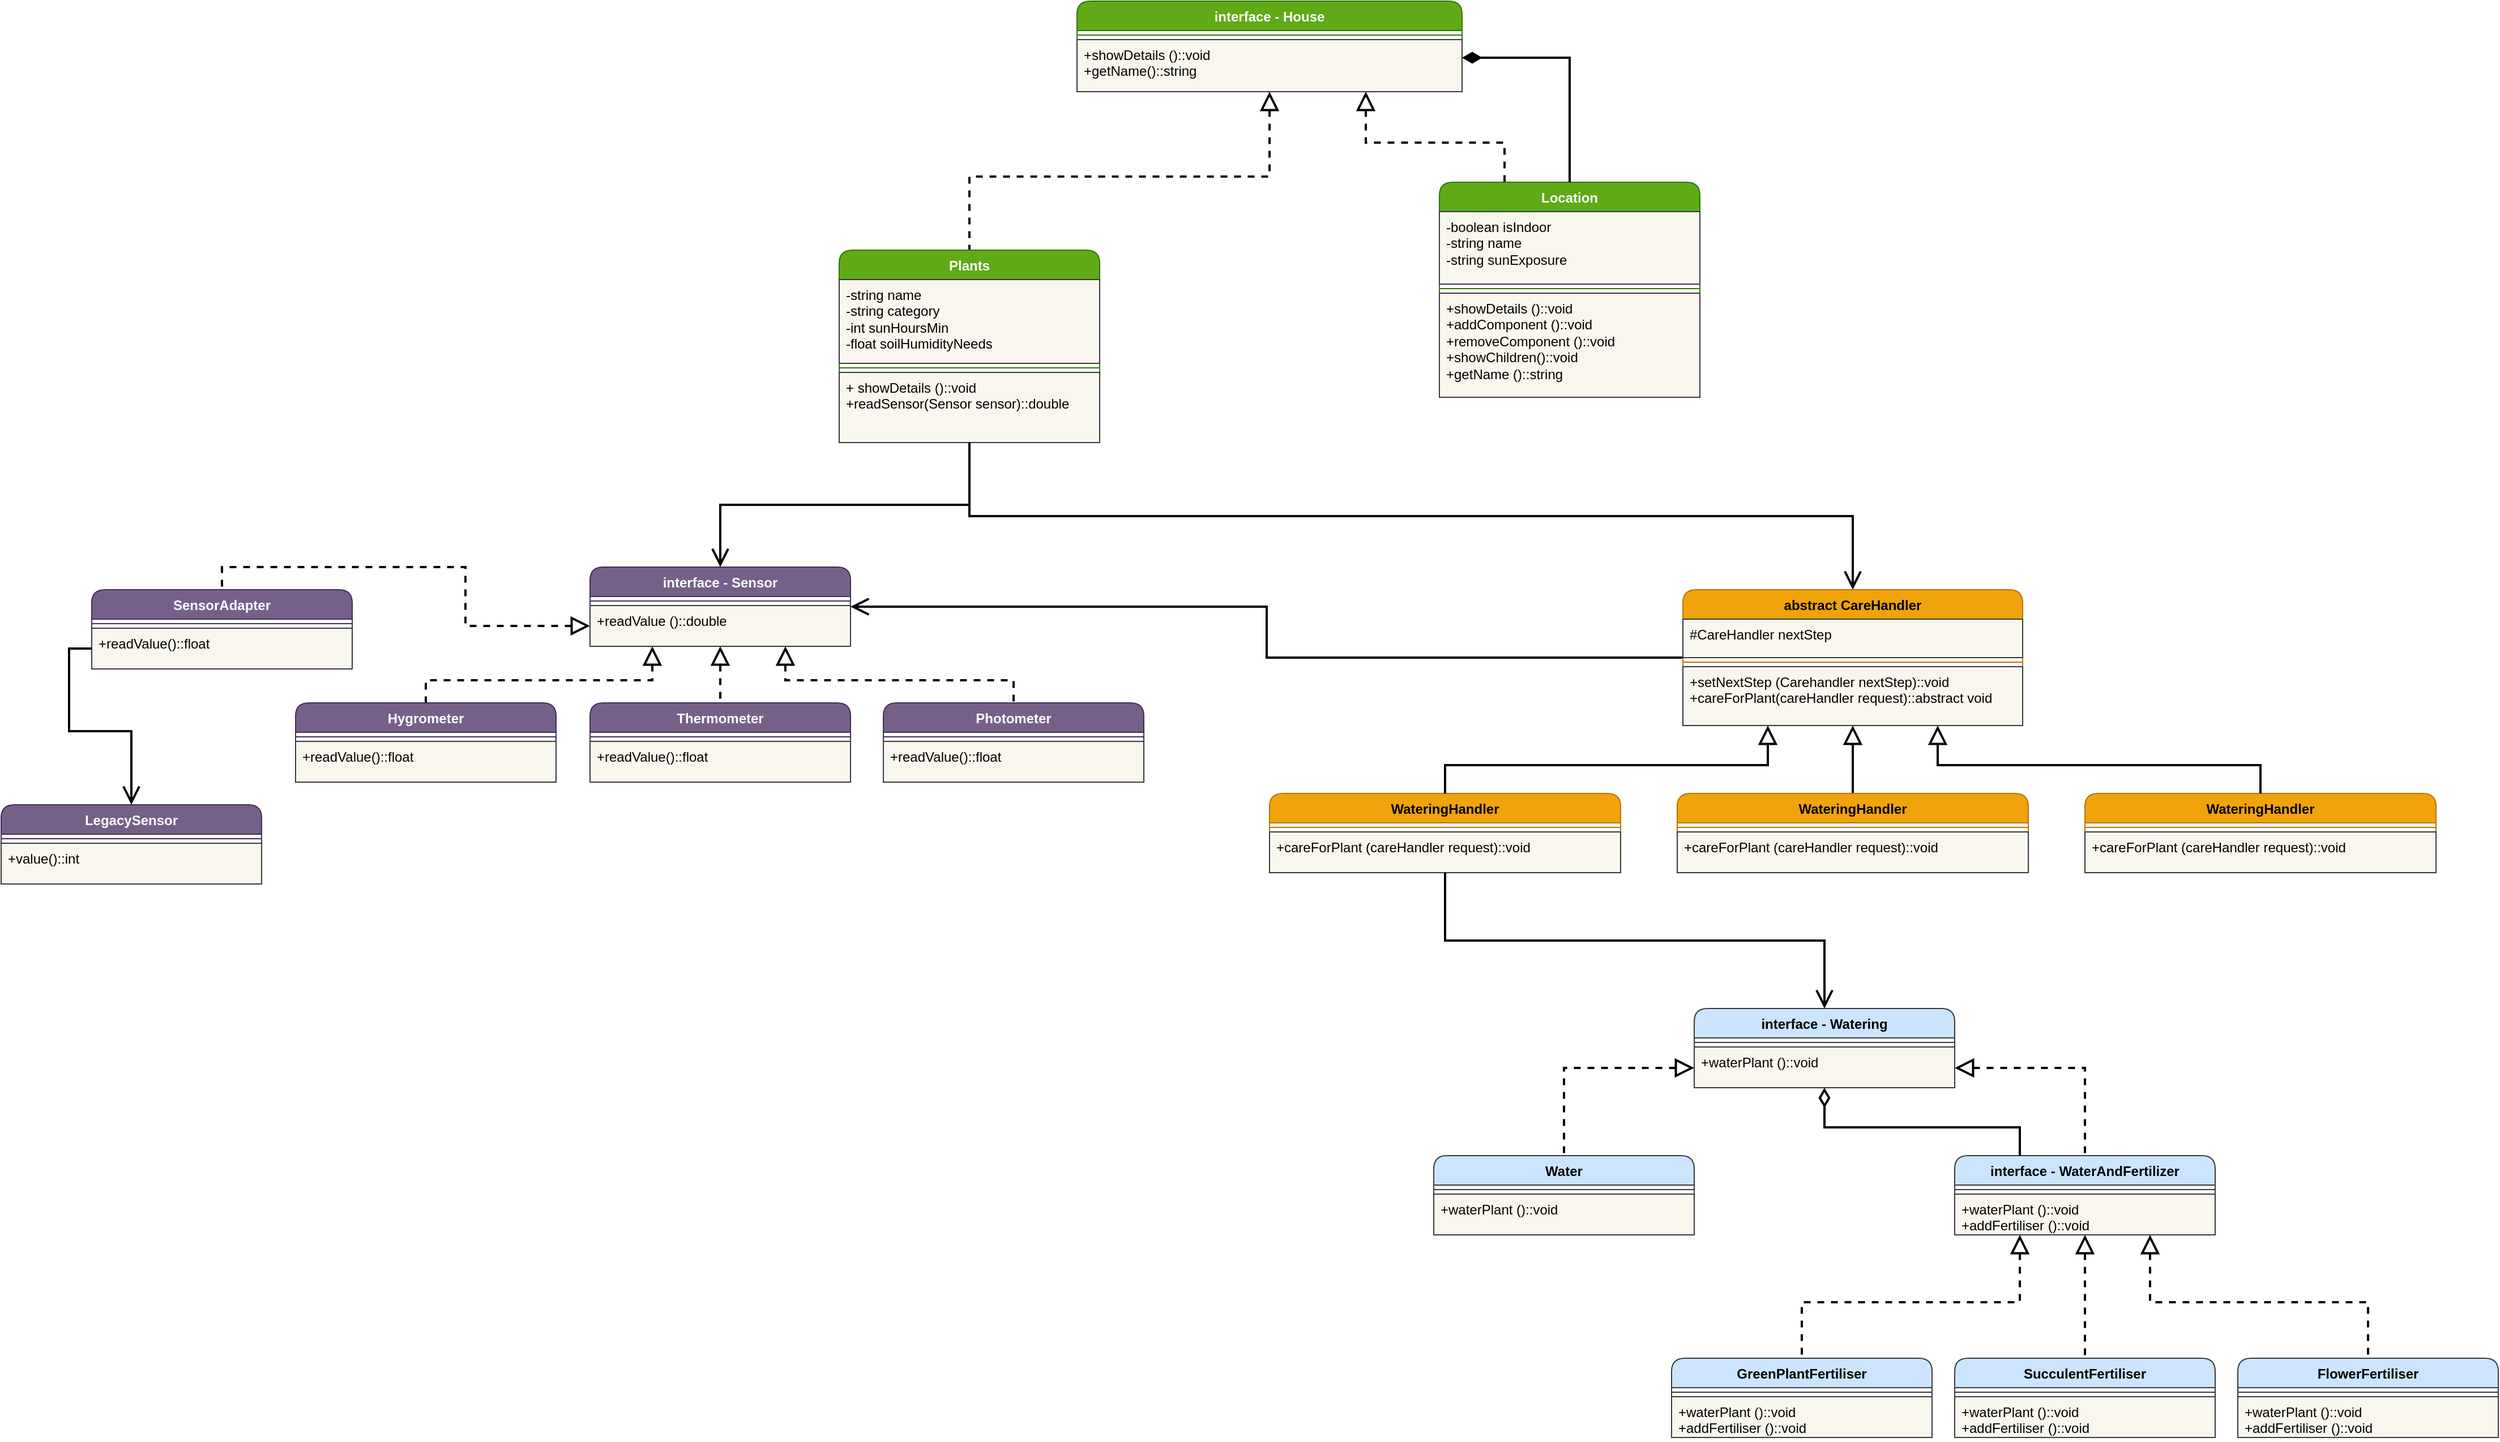 <mxfile>
    <diagram name="Page-1" id="RP7NiGy_2naLxJwXn2JH">
        <mxGraphModel dx="2484" dy="1198" grid="1" gridSize="10" guides="1" tooltips="1" connect="1" arrows="1" fold="1" page="1" pageScale="1" pageWidth="827" pageHeight="1169" math="0" shadow="0">
            <root>
                <mxCell id="0"/>
                <mxCell id="1" parent="0"/>
                <mxCell id="Y01jiLZtxqPpPeRmWfsf-43" value="WateringHandler" style="swimlane;fontStyle=1;align=center;verticalAlign=top;childLayout=stackLayout;horizontal=1;startSize=26;horizontalStack=0;resizeParent=1;resizeParentMax=0;resizeLast=0;collapsible=1;marginBottom=0;whiteSpace=wrap;html=1;fillColor=#f0a30a;fontColor=#000000;strokeColor=#BD7000;rounded=1;spacingLeft=4;spacingRight=4;fontFamily=Helvetica;fontSize=12;" parent="1" vertex="1">
                    <mxGeometry x="420" y="750" width="310" height="70" as="geometry"/>
                </mxCell>
                <mxCell id="Y01jiLZtxqPpPeRmWfsf-45" value="" style="line;strokeWidth=1;fillColor=none;align=left;verticalAlign=middle;spacingTop=-1;spacingLeft=3;spacingRight=3;rotatable=0;labelPosition=right;points=[];portConstraint=eastwest;strokeColor=inherit;rounded=0;fontFamily=Helvetica;fontSize=12;fontColor=default;" parent="Y01jiLZtxqPpPeRmWfsf-43" vertex="1">
                    <mxGeometry y="26" width="310" height="8" as="geometry"/>
                </mxCell>
                <mxCell id="Y01jiLZtxqPpPeRmWfsf-46" value="+careForPlant (careHandler request)::void" style="text;align=left;verticalAlign=top;spacingLeft=4;spacingRight=4;overflow=hidden;rotatable=0;points=[[0,0.5],[1,0.5]];portConstraint=eastwest;whiteSpace=wrap;html=1;fillColor=#f9f7ed;strokeColor=#36393d;rounded=0;fontFamily=Helvetica;fontSize=12;fontColor=default;" parent="Y01jiLZtxqPpPeRmWfsf-43" vertex="1">
                    <mxGeometry y="34" width="310" height="36" as="geometry"/>
                </mxCell>
                <mxCell id="Y01jiLZtxqPpPeRmWfsf-50" value="WateringHandler" style="swimlane;fontStyle=1;align=center;verticalAlign=top;childLayout=stackLayout;horizontal=1;startSize=26;horizontalStack=0;resizeParent=1;resizeParentMax=0;resizeLast=0;collapsible=1;marginBottom=0;whiteSpace=wrap;html=1;fillColor=#f0a30a;fontColor=#000000;strokeColor=#BD7000;rounded=1;spacingLeft=4;spacingRight=4;fontFamily=Helvetica;fontSize=12;" parent="1" vertex="1">
                    <mxGeometry x="1140" y="750" width="310" height="70" as="geometry"/>
                </mxCell>
                <mxCell id="Y01jiLZtxqPpPeRmWfsf-51" value="" style="line;strokeWidth=1;fillColor=none;align=left;verticalAlign=middle;spacingTop=-1;spacingLeft=3;spacingRight=3;rotatable=0;labelPosition=right;points=[];portConstraint=eastwest;strokeColor=inherit;rounded=0;fontFamily=Helvetica;fontSize=12;fontColor=default;" parent="Y01jiLZtxqPpPeRmWfsf-50" vertex="1">
                    <mxGeometry y="26" width="310" height="8" as="geometry"/>
                </mxCell>
                <mxCell id="Y01jiLZtxqPpPeRmWfsf-52" value="+careForPlant (careHandler request)::void" style="text;align=left;verticalAlign=top;spacingLeft=4;spacingRight=4;overflow=hidden;rotatable=0;points=[[0,0.5],[1,0.5]];portConstraint=eastwest;whiteSpace=wrap;html=1;fillColor=#f9f7ed;strokeColor=#36393d;rounded=0;fontFamily=Helvetica;fontSize=12;fontColor=default;" parent="Y01jiLZtxqPpPeRmWfsf-50" vertex="1">
                    <mxGeometry y="34" width="310" height="36" as="geometry"/>
                </mxCell>
                <mxCell id="YPLfKWgZtxqnr_miqKOz-14" value="" style="edgeStyle=orthogonalEdgeStyle;rounded=0;orthogonalLoop=1;jettySize=auto;html=1;endArrow=none;endFill=1;startArrow=block;startFill=0;strokeWidth=2;endSize=12;startSize=12;targetPerimeterSpacing=0;dashed=1;" parent="1" source="YPLfKWgZtxqnr_miqKOz-10" target="YPLfKWgZtxqnr_miqKOz-6" edge="1">
                    <mxGeometry relative="1" as="geometry"/>
                </mxCell>
                <mxCell id="YPLfKWgZtxqnr_miqKOz-6" value="Plants" style="swimlane;fontStyle=1;align=center;verticalAlign=top;childLayout=stackLayout;horizontal=1;startSize=26;horizontalStack=0;resizeParent=1;resizeParentMax=0;resizeLast=0;collapsible=1;marginBottom=0;whiteSpace=wrap;html=1;fillColor=#60a917;fontColor=#ffffff;strokeColor=#2D7600;rounded=1;shadow=0;glass=0;" parent="1" vertex="1">
                    <mxGeometry x="40" y="270" width="230" height="170" as="geometry">
                        <mxRectangle x="370" y="180" width="100" height="30" as="alternateBounds"/>
                    </mxGeometry>
                </mxCell>
                <mxCell id="YPLfKWgZtxqnr_miqKOz-7" value="&lt;div&gt;-string name&lt;/div&gt;&lt;div&gt;-string category&lt;/div&gt;&lt;div&gt;-int sunHoursMin&lt;/div&gt;&lt;div&gt;-float soilHumidityNeeds&lt;/div&gt;" style="text;align=left;verticalAlign=top;spacingLeft=4;spacingRight=4;overflow=hidden;rotatable=0;points=[[0,0.5],[1,0.5]];portConstraint=eastwest;whiteSpace=wrap;html=1;fillColor=#f9f7ed;strokeColor=#36393d;" parent="YPLfKWgZtxqnr_miqKOz-6" vertex="1">
                    <mxGeometry y="26" width="230" height="74" as="geometry"/>
                </mxCell>
                <mxCell id="YPLfKWgZtxqnr_miqKOz-8" value="" style="line;strokeWidth=1;fillColor=none;align=left;verticalAlign=middle;spacingTop=-1;spacingLeft=3;spacingRight=3;rotatable=0;labelPosition=right;points=[];portConstraint=eastwest;strokeColor=inherit;" parent="YPLfKWgZtxqnr_miqKOz-6" vertex="1">
                    <mxGeometry y="100" width="230" height="8" as="geometry"/>
                </mxCell>
                <mxCell id="YPLfKWgZtxqnr_miqKOz-9" value="&lt;div&gt;+ showDetails ()::void&lt;/div&gt;+readSensor(Sensor sensor)::double" style="text;align=left;verticalAlign=top;spacingLeft=4;spacingRight=4;overflow=hidden;rotatable=0;points=[[0,0.5],[1,0.5]];portConstraint=eastwest;whiteSpace=wrap;html=1;fillColor=#f9f7ed;strokeColor=#36393d;" parent="YPLfKWgZtxqnr_miqKOz-6" vertex="1">
                    <mxGeometry y="108" width="230" height="62" as="geometry"/>
                </mxCell>
                <mxCell id="Y01jiLZtxqPpPeRmWfsf-7" style="edgeStyle=orthogonalEdgeStyle;shape=connector;rounded=0;orthogonalLoop=1;jettySize=auto;html=1;exitX=0.75;exitY=1;exitDx=0;exitDy=0;entryX=0.25;entryY=0;entryDx=0;entryDy=0;strokeColor=default;strokeWidth=2;align=center;verticalAlign=middle;fontFamily=Helvetica;fontSize=11;fontColor=default;labelBackgroundColor=default;startArrow=block;startFill=0;startSize=12;endArrow=none;endFill=1;endSize=12;targetPerimeterSpacing=0;dashed=1;" parent="1" source="YPLfKWgZtxqnr_miqKOz-10" target="Y01jiLZtxqPpPeRmWfsf-1" edge="1">
                    <mxGeometry relative="1" as="geometry"/>
                </mxCell>
                <mxCell id="YPLfKWgZtxqnr_miqKOz-10" value="interface - House" style="swimlane;fontStyle=1;align=center;verticalAlign=top;childLayout=stackLayout;horizontal=1;startSize=26;horizontalStack=0;resizeParent=1;resizeParentMax=0;resizeLast=0;collapsible=1;marginBottom=0;whiteSpace=wrap;html=1;fillColor=#60a917;fontColor=#ffffff;strokeColor=#2D7600;rounded=1;shadow=0;glass=0;" parent="1" vertex="1">
                    <mxGeometry x="250" y="50" width="340" height="80" as="geometry">
                        <mxRectangle x="370" y="180" width="100" height="30" as="alternateBounds"/>
                    </mxGeometry>
                </mxCell>
                <mxCell id="YPLfKWgZtxqnr_miqKOz-12" value="" style="line;strokeWidth=1;fillColor=none;align=left;verticalAlign=middle;spacingTop=-1;spacingLeft=3;spacingRight=3;rotatable=0;labelPosition=right;points=[];portConstraint=eastwest;strokeColor=inherit;" parent="YPLfKWgZtxqnr_miqKOz-10" vertex="1">
                    <mxGeometry y="26" width="340" height="8" as="geometry"/>
                </mxCell>
                <mxCell id="YPLfKWgZtxqnr_miqKOz-13" value="&lt;div&gt;+showDetails ()::void&lt;/div&gt;&lt;div&gt;+getName()::string&lt;/div&gt;" style="text;align=left;verticalAlign=top;spacingLeft=4;spacingRight=4;overflow=hidden;rotatable=0;points=[[0,0.5],[1,0.5]];portConstraint=eastwest;whiteSpace=wrap;html=1;fillColor=#f9f7ed;strokeColor=#36393d;" parent="YPLfKWgZtxqnr_miqKOz-10" vertex="1">
                    <mxGeometry y="34" width="340" height="46" as="geometry"/>
                </mxCell>
                <mxCell id="Y01jiLZtxqPpPeRmWfsf-1" value="Location" style="swimlane;fontStyle=1;align=center;verticalAlign=top;childLayout=stackLayout;horizontal=1;startSize=26;horizontalStack=0;resizeParent=1;resizeParentMax=0;resizeLast=0;collapsible=1;marginBottom=0;whiteSpace=wrap;html=1;fillColor=#60a917;fontColor=#ffffff;strokeColor=#2D7600;rounded=1;" parent="1" vertex="1">
                    <mxGeometry x="570" y="210" width="230" height="190" as="geometry"/>
                </mxCell>
                <mxCell id="Y01jiLZtxqPpPeRmWfsf-2" value="&lt;div&gt;-boolean isIndoor&lt;/div&gt;&lt;div&gt;-string name&lt;/div&gt;&lt;div&gt;-string sunExposure&lt;/div&gt;" style="text;align=left;verticalAlign=top;spacingLeft=4;spacingRight=4;overflow=hidden;rotatable=0;points=[[0,0.5],[1,0.5]];portConstraint=eastwest;whiteSpace=wrap;html=1;fillColor=#f9f7ed;strokeColor=#36393d;" parent="Y01jiLZtxqPpPeRmWfsf-1" vertex="1">
                    <mxGeometry y="26" width="230" height="64" as="geometry"/>
                </mxCell>
                <mxCell id="Y01jiLZtxqPpPeRmWfsf-3" value="" style="line;strokeWidth=1;fillColor=none;align=left;verticalAlign=middle;spacingTop=-1;spacingLeft=3;spacingRight=3;rotatable=0;labelPosition=right;points=[];portConstraint=eastwest;strokeColor=inherit;" parent="Y01jiLZtxqPpPeRmWfsf-1" vertex="1">
                    <mxGeometry y="90" width="230" height="8" as="geometry"/>
                </mxCell>
                <mxCell id="Y01jiLZtxqPpPeRmWfsf-4" value="&lt;div&gt;+showDetails ()::void&lt;/div&gt;&lt;div&gt;+addComponent ()::void&lt;/div&gt;&lt;div&gt;+removeComponent ()::void&lt;/div&gt;&lt;div&gt;+showChildren()::void&lt;/div&gt;&lt;div&gt;+getName ()::string&lt;/div&gt;" style="text;align=left;verticalAlign=top;spacingLeft=4;spacingRight=4;overflow=hidden;rotatable=0;points=[[0,0.5],[1,0.5]];portConstraint=eastwest;whiteSpace=wrap;html=1;fillColor=#f9f7ed;strokeColor=#36393d;rounded=0;" parent="Y01jiLZtxqPpPeRmWfsf-1" vertex="1">
                    <mxGeometry y="98" width="230" height="92" as="geometry"/>
                </mxCell>
                <mxCell id="Y01jiLZtxqPpPeRmWfsf-8" style="edgeStyle=orthogonalEdgeStyle;shape=connector;rounded=0;orthogonalLoop=1;jettySize=auto;html=1;exitX=0.5;exitY=0;exitDx=0;exitDy=0;entryX=1;entryY=0.348;entryDx=0;entryDy=0;entryPerimeter=0;strokeColor=default;strokeWidth=2;align=center;verticalAlign=middle;fontFamily=Helvetica;fontSize=11;fontColor=default;labelBackgroundColor=default;startArrow=none;startFill=0;startSize=12;endArrow=diamondThin;endFill=1;endSize=12;targetPerimeterSpacing=0;" parent="1" source="Y01jiLZtxqPpPeRmWfsf-1" target="YPLfKWgZtxqnr_miqKOz-13" edge="1">
                    <mxGeometry relative="1" as="geometry"/>
                </mxCell>
                <mxCell id="Y01jiLZtxqPpPeRmWfsf-31" style="edgeStyle=orthogonalEdgeStyle;shape=connector;rounded=0;orthogonalLoop=1;jettySize=auto;html=1;exitX=0.239;exitY=1;exitDx=0;exitDy=0;entryX=0.5;entryY=0;entryDx=0;entryDy=0;strokeColor=default;strokeWidth=2;align=center;verticalAlign=middle;fontFamily=Helvetica;fontSize=12;fontColor=default;fontStyle=1;labelBackgroundColor=default;horizontal=1;startArrow=block;startFill=0;startSize=12;endArrow=none;endFill=1;endSize=12;targetPerimeterSpacing=0;exitPerimeter=0;dashed=1;" parent="1" source="Y01jiLZtxqPpPeRmWfsf-20" target="Y01jiLZtxqPpPeRmWfsf-21" edge="1">
                    <mxGeometry relative="1" as="geometry"/>
                </mxCell>
                <mxCell id="Y01jiLZtxqPpPeRmWfsf-33" style="edgeStyle=orthogonalEdgeStyle;shape=connector;rounded=0;orthogonalLoop=1;jettySize=auto;html=1;exitX=0.5;exitY=1;exitDx=0;exitDy=0;entryX=0.5;entryY=0;entryDx=0;entryDy=0;strokeColor=default;strokeWidth=2;align=center;verticalAlign=middle;fontFamily=Helvetica;fontSize=12;fontColor=default;fontStyle=1;labelBackgroundColor=default;horizontal=1;startArrow=block;startFill=0;startSize=12;endArrow=none;endFill=1;endSize=12;targetPerimeterSpacing=0;dashed=1;" parent="1" source="Y01jiLZtxqPpPeRmWfsf-17" target="Y01jiLZtxqPpPeRmWfsf-25" edge="1">
                    <mxGeometry relative="1" as="geometry"/>
                </mxCell>
                <mxCell id="Y01jiLZtxqPpPeRmWfsf-34" style="edgeStyle=orthogonalEdgeStyle;shape=connector;rounded=0;orthogonalLoop=1;jettySize=auto;html=1;exitX=0.75;exitY=1;exitDx=0;exitDy=0;entryX=0.5;entryY=0;entryDx=0;entryDy=0;strokeColor=default;strokeWidth=2;align=center;verticalAlign=middle;fontFamily=Helvetica;fontSize=12;fontColor=default;fontStyle=1;labelBackgroundColor=default;horizontal=1;startArrow=block;startFill=0;startSize=12;endArrow=none;endFill=1;endSize=12;targetPerimeterSpacing=0;dashed=1;" parent="1" source="Y01jiLZtxqPpPeRmWfsf-17" target="Y01jiLZtxqPpPeRmWfsf-28" edge="1">
                    <mxGeometry relative="1" as="geometry"/>
                </mxCell>
                <mxCell id="Y01jiLZtxqPpPeRmWfsf-82" style="edgeStyle=orthogonalEdgeStyle;shape=connector;rounded=0;orthogonalLoop=1;jettySize=auto;html=1;exitX=0;exitY=0.5;exitDx=0;exitDy=0;entryX=0.5;entryY=0;entryDx=0;entryDy=0;strokeColor=default;strokeWidth=2;align=center;verticalAlign=middle;fontFamily=Helvetica;fontSize=12;fontColor=default;fontStyle=1;labelBackgroundColor=default;horizontal=1;startArrow=block;startFill=0;startSize=12;endArrow=none;endFill=1;endSize=12;targetPerimeterSpacing=0;dashed=1;" parent="1" source="Y01jiLZtxqPpPeRmWfsf-20" target="Y01jiLZtxqPpPeRmWfsf-79" edge="1">
                    <mxGeometry relative="1" as="geometry"/>
                </mxCell>
                <mxCell id="5" style="edgeStyle=orthogonalEdgeStyle;shape=connector;rounded=0;html=1;exitX=0.5;exitY=0;exitDx=0;exitDy=0;strokeColor=default;strokeWidth=2;align=center;verticalAlign=middle;fontFamily=Helvetica;fontSize=12;fontColor=default;fontStyle=1;labelBackgroundColor=default;startArrow=open;startFill=0;startSize=12;endArrow=none;endFill=1;endSize=12;targetPerimeterSpacing=0;" edge="1" parent="1" source="Y01jiLZtxqPpPeRmWfsf-17" target="YPLfKWgZtxqnr_miqKOz-6">
                    <mxGeometry relative="1" as="geometry"/>
                </mxCell>
                <mxCell id="Y01jiLZtxqPpPeRmWfsf-17" value="interface - Sensor" style="swimlane;fontStyle=1;align=center;verticalAlign=top;childLayout=stackLayout;horizontal=1;startSize=26;horizontalStack=0;resizeParent=1;resizeParentMax=0;resizeLast=0;collapsible=1;marginBottom=0;whiteSpace=wrap;html=1;fillColor=#76608a;strokeColor=#432D57;rounded=1;fontColor=#ffffff;" parent="1" vertex="1">
                    <mxGeometry x="-180" y="550" width="230" height="70" as="geometry"/>
                </mxCell>
                <mxCell id="Y01jiLZtxqPpPeRmWfsf-19" value="" style="line;strokeWidth=1;fillColor=none;align=left;verticalAlign=middle;spacingTop=-1;spacingLeft=3;spacingRight=3;rotatable=0;labelPosition=right;points=[];portConstraint=eastwest;strokeColor=inherit;" parent="Y01jiLZtxqPpPeRmWfsf-17" vertex="1">
                    <mxGeometry y="26" width="230" height="8" as="geometry"/>
                </mxCell>
                <mxCell id="Y01jiLZtxqPpPeRmWfsf-20" value="+readValue ()::double" style="text;align=left;verticalAlign=top;spacingLeft=4;spacingRight=4;overflow=hidden;rotatable=0;points=[[0,0.5],[1,0.5]];portConstraint=eastwest;whiteSpace=wrap;html=1;fillColor=#f9f7ed;strokeColor=#36393d;rounded=0;" parent="Y01jiLZtxqPpPeRmWfsf-17" vertex="1">
                    <mxGeometry y="34" width="230" height="36" as="geometry"/>
                </mxCell>
                <mxCell id="Y01jiLZtxqPpPeRmWfsf-21" value="Hygrometer" style="swimlane;fontStyle=1;align=center;verticalAlign=top;childLayout=stackLayout;horizontal=1;startSize=26;horizontalStack=0;resizeParent=1;resizeParentMax=0;resizeLast=0;collapsible=1;marginBottom=0;whiteSpace=wrap;html=1;fillColor=#76608a;strokeColor=#432D57;rounded=1;spacingLeft=4;spacingRight=4;fontFamily=Helvetica;fontSize=12;fontColor=#ffffff;" parent="1" vertex="1">
                    <mxGeometry x="-440" y="670" width="230" height="70" as="geometry"/>
                </mxCell>
                <mxCell id="Y01jiLZtxqPpPeRmWfsf-23" value="" style="line;strokeWidth=1;fillColor=none;align=left;verticalAlign=middle;spacingTop=-1;spacingLeft=3;spacingRight=3;rotatable=0;labelPosition=right;points=[];portConstraint=eastwest;strokeColor=inherit;rounded=0;fontFamily=Helvetica;fontSize=12;fontColor=default;" parent="Y01jiLZtxqPpPeRmWfsf-21" vertex="1">
                    <mxGeometry y="26" width="230" height="8" as="geometry"/>
                </mxCell>
                <mxCell id="Y01jiLZtxqPpPeRmWfsf-24" value="+readValue()::float" style="text;align=left;verticalAlign=top;spacingLeft=4;spacingRight=4;overflow=hidden;rotatable=0;points=[[0,0.5],[1,0.5]];portConstraint=eastwest;whiteSpace=wrap;html=1;fillColor=#f9f7ed;strokeColor=#36393d;rounded=0;fontFamily=Helvetica;fontSize=12;fontColor=default;" parent="Y01jiLZtxqPpPeRmWfsf-21" vertex="1">
                    <mxGeometry y="34" width="230" height="36" as="geometry"/>
                </mxCell>
                <mxCell id="Y01jiLZtxqPpPeRmWfsf-25" value="Thermometer" style="swimlane;fontStyle=1;align=center;verticalAlign=top;childLayout=stackLayout;horizontal=1;startSize=26;horizontalStack=0;resizeParent=1;resizeParentMax=0;resizeLast=0;collapsible=1;marginBottom=0;whiteSpace=wrap;html=1;fillColor=#76608a;strokeColor=#432D57;rounded=1;spacingLeft=4;spacingRight=4;fontFamily=Helvetica;fontSize=12;fontColor=#ffffff;" parent="1" vertex="1">
                    <mxGeometry x="-180" y="670" width="230" height="70" as="geometry"/>
                </mxCell>
                <mxCell id="Y01jiLZtxqPpPeRmWfsf-26" value="" style="line;strokeWidth=1;fillColor=none;align=left;verticalAlign=middle;spacingTop=-1;spacingLeft=3;spacingRight=3;rotatable=0;labelPosition=right;points=[];portConstraint=eastwest;strokeColor=inherit;rounded=0;fontFamily=Helvetica;fontSize=12;fontColor=default;" parent="Y01jiLZtxqPpPeRmWfsf-25" vertex="1">
                    <mxGeometry y="26" width="230" height="8" as="geometry"/>
                </mxCell>
                <mxCell id="Y01jiLZtxqPpPeRmWfsf-27" value="+readValue()::float" style="text;align=left;verticalAlign=top;spacingLeft=4;spacingRight=4;overflow=hidden;rotatable=0;points=[[0,0.5],[1,0.5]];portConstraint=eastwest;whiteSpace=wrap;html=1;fillColor=#f9f7ed;strokeColor=#36393d;rounded=0;fontFamily=Helvetica;fontSize=12;fontColor=default;" parent="Y01jiLZtxqPpPeRmWfsf-25" vertex="1">
                    <mxGeometry y="34" width="230" height="36" as="geometry"/>
                </mxCell>
                <mxCell id="Y01jiLZtxqPpPeRmWfsf-28" value="Photometer" style="swimlane;fontStyle=1;align=center;verticalAlign=top;childLayout=stackLayout;horizontal=1;startSize=26;horizontalStack=0;resizeParent=1;resizeParentMax=0;resizeLast=0;collapsible=1;marginBottom=0;whiteSpace=wrap;html=1;fillColor=#76608a;strokeColor=#432D57;rounded=1;spacingLeft=4;spacingRight=4;fontFamily=Helvetica;fontSize=12;fontColor=#ffffff;" parent="1" vertex="1">
                    <mxGeometry x="79" y="670" width="230" height="70" as="geometry"/>
                </mxCell>
                <mxCell id="Y01jiLZtxqPpPeRmWfsf-29" value="" style="line;strokeWidth=1;fillColor=none;align=left;verticalAlign=middle;spacingTop=-1;spacingLeft=3;spacingRight=3;rotatable=0;labelPosition=right;points=[];portConstraint=eastwest;strokeColor=inherit;rounded=0;fontFamily=Helvetica;fontSize=12;fontColor=default;" parent="Y01jiLZtxqPpPeRmWfsf-28" vertex="1">
                    <mxGeometry y="26" width="230" height="8" as="geometry"/>
                </mxCell>
                <mxCell id="Y01jiLZtxqPpPeRmWfsf-30" value="+readValue()::float" style="text;align=left;verticalAlign=top;spacingLeft=4;spacingRight=4;overflow=hidden;rotatable=0;points=[[0,0.5],[1,0.5]];portConstraint=eastwest;whiteSpace=wrap;html=1;fillColor=#f9f7ed;strokeColor=#36393d;rounded=0;fontFamily=Helvetica;fontSize=12;fontColor=default;" parent="Y01jiLZtxqPpPeRmWfsf-28" vertex="1">
                    <mxGeometry y="34" width="230" height="36" as="geometry"/>
                </mxCell>
                <mxCell id="Y01jiLZtxqPpPeRmWfsf-53" style="edgeStyle=orthogonalEdgeStyle;shape=connector;rounded=0;orthogonalLoop=1;jettySize=auto;html=1;exitX=0.25;exitY=1;exitDx=0;exitDy=0;entryX=0.5;entryY=0;entryDx=0;entryDy=0;strokeColor=default;strokeWidth=2;align=center;verticalAlign=middle;fontFamily=Helvetica;fontSize=12;fontColor=default;fontStyle=1;labelBackgroundColor=default;horizontal=1;startArrow=block;startFill=0;startSize=12;endArrow=none;endFill=1;endSize=12;targetPerimeterSpacing=0;" parent="1" source="Y01jiLZtxqPpPeRmWfsf-39" target="Y01jiLZtxqPpPeRmWfsf-43" edge="1">
                    <mxGeometry relative="1" as="geometry"/>
                </mxCell>
                <mxCell id="Y01jiLZtxqPpPeRmWfsf-54" style="edgeStyle=orthogonalEdgeStyle;shape=connector;rounded=0;orthogonalLoop=1;jettySize=auto;html=1;exitX=0.5;exitY=1;exitDx=0;exitDy=0;entryX=0.5;entryY=0;entryDx=0;entryDy=0;strokeColor=default;strokeWidth=2;align=center;verticalAlign=middle;fontFamily=Helvetica;fontSize=12;fontColor=default;fontStyle=1;labelBackgroundColor=default;horizontal=1;startArrow=block;startFill=0;startSize=12;endArrow=none;endFill=1;endSize=12;targetPerimeterSpacing=0;" parent="1" source="Y01jiLZtxqPpPeRmWfsf-39" target="Y01jiLZtxqPpPeRmWfsf-47" edge="1">
                    <mxGeometry relative="1" as="geometry"/>
                </mxCell>
                <mxCell id="Y01jiLZtxqPpPeRmWfsf-55" style="edgeStyle=orthogonalEdgeStyle;shape=connector;rounded=0;orthogonalLoop=1;jettySize=auto;html=1;exitX=0.75;exitY=1;exitDx=0;exitDy=0;entryX=0.5;entryY=0;entryDx=0;entryDy=0;strokeColor=default;strokeWidth=2;align=center;verticalAlign=middle;fontFamily=Helvetica;fontSize=12;fontColor=default;fontStyle=1;labelBackgroundColor=default;horizontal=1;startArrow=block;startFill=0;startSize=12;endArrow=none;endFill=1;endSize=12;targetPerimeterSpacing=0;" parent="1" source="Y01jiLZtxqPpPeRmWfsf-39" target="Y01jiLZtxqPpPeRmWfsf-50" edge="1">
                    <mxGeometry relative="1" as="geometry"/>
                </mxCell>
                <mxCell id="6" style="edgeStyle=orthogonalEdgeStyle;shape=connector;rounded=0;html=1;exitX=0.5;exitY=0;exitDx=0;exitDy=0;strokeColor=default;strokeWidth=2;align=center;verticalAlign=middle;fontFamily=Helvetica;fontSize=12;fontColor=default;fontStyle=1;labelBackgroundColor=default;startArrow=open;startFill=0;startSize=12;endArrow=none;endFill=1;endSize=12;targetPerimeterSpacing=0;" edge="1" parent="1" source="Y01jiLZtxqPpPeRmWfsf-39" target="YPLfKWgZtxqnr_miqKOz-6">
                    <mxGeometry relative="1" as="geometry"/>
                </mxCell>
                <mxCell id="8" style="edgeStyle=orthogonalEdgeStyle;shape=connector;rounded=0;html=1;strokeColor=default;strokeWidth=2;align=center;verticalAlign=middle;fontFamily=Helvetica;fontSize=12;fontColor=default;fontStyle=1;labelBackgroundColor=default;startArrow=none;startFill=0;startSize=12;endArrow=open;endFill=0;endSize=12;targetPerimeterSpacing=0;" edge="1" parent="1" source="Y01jiLZtxqPpPeRmWfsf-39" target="Y01jiLZtxqPpPeRmWfsf-17">
                    <mxGeometry relative="1" as="geometry"/>
                </mxCell>
                <mxCell id="Y01jiLZtxqPpPeRmWfsf-39" value="abstract CareHandler" style="swimlane;fontStyle=1;align=center;verticalAlign=top;childLayout=stackLayout;horizontal=1;startSize=26;horizontalStack=0;resizeParent=1;resizeParentMax=0;resizeLast=0;collapsible=1;marginBottom=0;whiteSpace=wrap;html=1;fillColor=#f0a30a;fontColor=#000000;strokeColor=#BD7000;rounded=1;spacingLeft=4;spacingRight=4;fontFamily=Helvetica;fontSize=12;" parent="1" vertex="1">
                    <mxGeometry x="785" y="570" width="300" height="120" as="geometry"/>
                </mxCell>
                <mxCell id="Y01jiLZtxqPpPeRmWfsf-40" value="#CareHandler nextStep" style="text;align=left;verticalAlign=top;spacingLeft=4;spacingRight=4;overflow=hidden;rotatable=0;points=[[0,0.5],[1,0.5]];portConstraint=eastwest;whiteSpace=wrap;html=1;fillColor=#f9f7ed;strokeColor=#36393d;fontFamily=Helvetica;fontSize=12;fontColor=default;" parent="Y01jiLZtxqPpPeRmWfsf-39" vertex="1">
                    <mxGeometry y="26" width="300" height="34" as="geometry"/>
                </mxCell>
                <mxCell id="Y01jiLZtxqPpPeRmWfsf-41" value="" style="line;strokeWidth=1;fillColor=none;align=left;verticalAlign=middle;spacingTop=-1;spacingLeft=3;spacingRight=3;rotatable=0;labelPosition=right;points=[];portConstraint=eastwest;strokeColor=inherit;rounded=0;fontFamily=Helvetica;fontSize=12;fontColor=default;" parent="Y01jiLZtxqPpPeRmWfsf-39" vertex="1">
                    <mxGeometry y="60" width="300" height="8" as="geometry"/>
                </mxCell>
                <mxCell id="Y01jiLZtxqPpPeRmWfsf-42" value="&lt;div&gt;+setNextStep (Carehandler nextStep)::void&lt;/div&gt;&lt;div&gt;+careForPlant(careHandler request)::abstract void&lt;/div&gt;" style="text;align=left;verticalAlign=top;spacingLeft=4;spacingRight=4;overflow=hidden;rotatable=0;points=[[0,0.5],[1,0.5]];portConstraint=eastwest;whiteSpace=wrap;html=1;fillColor=#f9f7ed;strokeColor=#36393d;rounded=0;fontFamily=Helvetica;fontSize=12;fontColor=default;" parent="Y01jiLZtxqPpPeRmWfsf-39" vertex="1">
                    <mxGeometry y="68" width="300" height="52" as="geometry"/>
                </mxCell>
                <mxCell id="Y01jiLZtxqPpPeRmWfsf-47" value="WateringHandler" style="swimlane;fontStyle=1;align=center;verticalAlign=top;childLayout=stackLayout;horizontal=1;startSize=26;horizontalStack=0;resizeParent=1;resizeParentMax=0;resizeLast=0;collapsible=1;marginBottom=0;whiteSpace=wrap;html=1;fillColor=#f0a30a;fontColor=#000000;strokeColor=#BD7000;rounded=1;spacingLeft=4;spacingRight=4;fontFamily=Helvetica;fontSize=12;" parent="1" vertex="1">
                    <mxGeometry x="780" y="750" width="310" height="70" as="geometry"/>
                </mxCell>
                <mxCell id="Y01jiLZtxqPpPeRmWfsf-48" value="" style="line;strokeWidth=1;fillColor=none;align=left;verticalAlign=middle;spacingTop=-1;spacingLeft=3;spacingRight=3;rotatable=0;labelPosition=right;points=[];portConstraint=eastwest;strokeColor=inherit;rounded=0;fontFamily=Helvetica;fontSize=12;fontColor=default;" parent="Y01jiLZtxqPpPeRmWfsf-47" vertex="1">
                    <mxGeometry y="26" width="310" height="8" as="geometry"/>
                </mxCell>
                <mxCell id="Y01jiLZtxqPpPeRmWfsf-49" value="+careForPlant (careHandler request)::void" style="text;align=left;verticalAlign=top;spacingLeft=4;spacingRight=4;overflow=hidden;rotatable=0;points=[[0,0.5],[1,0.5]];portConstraint=eastwest;whiteSpace=wrap;html=1;fillColor=#f9f7ed;strokeColor=#36393d;rounded=0;fontFamily=Helvetica;fontSize=12;fontColor=default;" parent="Y01jiLZtxqPpPeRmWfsf-47" vertex="1">
                    <mxGeometry y="34" width="310" height="36" as="geometry"/>
                </mxCell>
                <mxCell id="Y01jiLZtxqPpPeRmWfsf-85" style="edgeStyle=orthogonalEdgeStyle;shape=connector;rounded=0;orthogonalLoop=1;jettySize=auto;html=1;exitX=0.5;exitY=0;exitDx=0;exitDy=0;strokeColor=default;strokeWidth=2;align=center;verticalAlign=middle;fontFamily=Helvetica;fontSize=12;fontColor=default;fontStyle=1;labelBackgroundColor=default;horizontal=1;startArrow=open;startFill=0;startSize=12;endArrow=none;endFill=1;endSize=12;targetPerimeterSpacing=0;" parent="1" source="Y01jiLZtxqPpPeRmWfsf-76" target="Y01jiLZtxqPpPeRmWfsf-81" edge="1">
                    <mxGeometry relative="1" as="geometry"/>
                </mxCell>
                <mxCell id="Y01jiLZtxqPpPeRmWfsf-76" value="LegacySensor" style="swimlane;fontStyle=1;align=center;verticalAlign=top;childLayout=stackLayout;horizontal=1;startSize=26;horizontalStack=0;resizeParent=1;resizeParentMax=0;resizeLast=0;collapsible=1;marginBottom=0;whiteSpace=wrap;html=1;fillColor=#76608a;strokeColor=#432D57;rounded=1;spacingLeft=4;spacingRight=4;fontFamily=Helvetica;fontSize=12;fontColor=#ffffff;" parent="1" vertex="1">
                    <mxGeometry x="-700" y="760" width="230" height="70" as="geometry"/>
                </mxCell>
                <mxCell id="Y01jiLZtxqPpPeRmWfsf-77" value="" style="line;strokeWidth=1;fillColor=none;align=left;verticalAlign=middle;spacingTop=-1;spacingLeft=3;spacingRight=3;rotatable=0;labelPosition=right;points=[];portConstraint=eastwest;strokeColor=inherit;rounded=0;fontFamily=Helvetica;fontSize=12;fontColor=default;" parent="Y01jiLZtxqPpPeRmWfsf-76" vertex="1">
                    <mxGeometry y="26" width="230" height="8" as="geometry"/>
                </mxCell>
                <mxCell id="Y01jiLZtxqPpPeRmWfsf-78" value="+value()::int" style="text;align=left;verticalAlign=top;spacingLeft=4;spacingRight=4;overflow=hidden;rotatable=0;points=[[0,0.5],[1,0.5]];portConstraint=eastwest;whiteSpace=wrap;html=1;fillColor=#f9f7ed;strokeColor=#36393d;rounded=0;fontFamily=Helvetica;fontSize=12;fontColor=default;" parent="Y01jiLZtxqPpPeRmWfsf-76" vertex="1">
                    <mxGeometry y="34" width="230" height="36" as="geometry"/>
                </mxCell>
                <mxCell id="Y01jiLZtxqPpPeRmWfsf-79" value="SensorAdapter" style="swimlane;fontStyle=1;align=center;verticalAlign=top;childLayout=stackLayout;horizontal=1;startSize=26;horizontalStack=0;resizeParent=1;resizeParentMax=0;resizeLast=0;collapsible=1;marginBottom=0;whiteSpace=wrap;html=1;fillColor=#76608a;strokeColor=#432D57;rounded=1;spacingLeft=4;spacingRight=4;fontFamily=Helvetica;fontSize=12;fontColor=#ffffff;" parent="1" vertex="1">
                    <mxGeometry x="-620" y="570" width="230" height="70" as="geometry"/>
                </mxCell>
                <mxCell id="Y01jiLZtxqPpPeRmWfsf-80" value="" style="line;strokeWidth=1;fillColor=none;align=left;verticalAlign=middle;spacingTop=-1;spacingLeft=3;spacingRight=3;rotatable=0;labelPosition=right;points=[];portConstraint=eastwest;strokeColor=inherit;rounded=0;fontFamily=Helvetica;fontSize=12;fontColor=default;" parent="Y01jiLZtxqPpPeRmWfsf-79" vertex="1">
                    <mxGeometry y="26" width="230" height="8" as="geometry"/>
                </mxCell>
                <mxCell id="Y01jiLZtxqPpPeRmWfsf-81" value="+readValue()::float" style="text;align=left;verticalAlign=top;spacingLeft=4;spacingRight=4;overflow=hidden;rotatable=0;points=[[0,0.5],[1,0.5]];portConstraint=eastwest;whiteSpace=wrap;html=1;fillColor=#f9f7ed;strokeColor=#36393d;rounded=0;fontFamily=Helvetica;fontSize=12;fontColor=default;" parent="Y01jiLZtxqPpPeRmWfsf-79" vertex="1">
                    <mxGeometry y="34" width="230" height="36" as="geometry"/>
                </mxCell>
                <mxCell id="Y01jiLZtxqPpPeRmWfsf-105" style="edgeStyle=orthogonalEdgeStyle;shape=connector;rounded=0;orthogonalLoop=1;jettySize=auto;html=1;exitX=0;exitY=0.75;exitDx=0;exitDy=0;entryX=0.5;entryY=0;entryDx=0;entryDy=0;strokeColor=default;strokeWidth=2;align=center;verticalAlign=middle;fontFamily=Helvetica;fontSize=12;fontColor=default;fontStyle=1;labelBackgroundColor=default;horizontal=1;startArrow=block;startFill=0;startSize=12;endArrow=none;endFill=1;endSize=12;targetPerimeterSpacing=0;dashed=1;" parent="1" source="Y01jiLZtxqPpPeRmWfsf-87" target="Y01jiLZtxqPpPeRmWfsf-90" edge="1">
                    <mxGeometry relative="1" as="geometry"/>
                </mxCell>
                <mxCell id="Y01jiLZtxqPpPeRmWfsf-106" style="edgeStyle=orthogonalEdgeStyle;shape=connector;rounded=0;orthogonalLoop=1;jettySize=auto;html=1;exitX=1;exitY=0.75;exitDx=0;exitDy=0;entryX=0.5;entryY=0;entryDx=0;entryDy=0;strokeColor=default;strokeWidth=2;align=center;verticalAlign=middle;fontFamily=Helvetica;fontSize=12;fontColor=default;fontStyle=1;labelBackgroundColor=default;horizontal=1;startArrow=block;startFill=0;startSize=12;endArrow=none;endFill=1;endSize=12;targetPerimeterSpacing=0;dashed=1;" parent="1" source="Y01jiLZtxqPpPeRmWfsf-87" target="Y01jiLZtxqPpPeRmWfsf-93" edge="1">
                    <mxGeometry relative="1" as="geometry"/>
                </mxCell>
                <mxCell id="7" style="edgeStyle=orthogonalEdgeStyle;shape=connector;rounded=0;html=1;exitX=0.5;exitY=0;exitDx=0;exitDy=0;strokeColor=default;strokeWidth=2;align=center;verticalAlign=middle;fontFamily=Helvetica;fontSize=12;fontColor=default;fontStyle=1;labelBackgroundColor=default;startArrow=open;startFill=0;startSize=12;endArrow=none;endFill=1;endSize=12;targetPerimeterSpacing=0;" edge="1" parent="1" source="Y01jiLZtxqPpPeRmWfsf-87" target="Y01jiLZtxqPpPeRmWfsf-43">
                    <mxGeometry relative="1" as="geometry"/>
                </mxCell>
                <mxCell id="Y01jiLZtxqPpPeRmWfsf-87" value="interface - Watering" style="swimlane;fontStyle=1;align=center;verticalAlign=top;childLayout=stackLayout;horizontal=1;startSize=26;horizontalStack=0;resizeParent=1;resizeParentMax=0;resizeLast=0;collapsible=1;marginBottom=0;whiteSpace=wrap;html=1;fillColor=#cce5ff;strokeColor=#36393d;rounded=1;spacingLeft=4;spacingRight=4;fontFamily=Helvetica;fontSize=12;" parent="1" vertex="1">
                    <mxGeometry x="795" y="940" width="230" height="70" as="geometry"/>
                </mxCell>
                <mxCell id="Y01jiLZtxqPpPeRmWfsf-88" value="" style="line;strokeWidth=1;fillColor=none;align=left;verticalAlign=middle;spacingTop=-1;spacingLeft=3;spacingRight=3;rotatable=0;labelPosition=right;points=[];portConstraint=eastwest;strokeColor=inherit;rounded=0;fontFamily=Helvetica;fontSize=12;fontColor=default;" parent="Y01jiLZtxqPpPeRmWfsf-87" vertex="1">
                    <mxGeometry y="26" width="230" height="8" as="geometry"/>
                </mxCell>
                <mxCell id="Y01jiLZtxqPpPeRmWfsf-89" value="+waterPlant ()::void" style="text;align=left;verticalAlign=top;spacingLeft=4;spacingRight=4;overflow=hidden;rotatable=0;points=[[0,0.5],[1,0.5]];portConstraint=eastwest;whiteSpace=wrap;html=1;fillColor=#f9f7ed;strokeColor=#36393d;rounded=0;fontFamily=Helvetica;fontSize=12;fontColor=default;" parent="Y01jiLZtxqPpPeRmWfsf-87" vertex="1">
                    <mxGeometry y="34" width="230" height="36" as="geometry"/>
                </mxCell>
                <mxCell id="Y01jiLZtxqPpPeRmWfsf-90" value="Water" style="swimlane;fontStyle=1;align=center;verticalAlign=top;childLayout=stackLayout;horizontal=1;startSize=26;horizontalStack=0;resizeParent=1;resizeParentMax=0;resizeLast=0;collapsible=1;marginBottom=0;whiteSpace=wrap;html=1;fillColor=#cce5ff;strokeColor=#36393d;rounded=1;spacingLeft=4;spacingRight=4;fontFamily=Helvetica;fontSize=12;" parent="1" vertex="1">
                    <mxGeometry x="565" y="1070" width="230" height="70" as="geometry"/>
                </mxCell>
                <mxCell id="Y01jiLZtxqPpPeRmWfsf-91" value="" style="line;strokeWidth=1;fillColor=none;align=left;verticalAlign=middle;spacingTop=-1;spacingLeft=3;spacingRight=3;rotatable=0;labelPosition=right;points=[];portConstraint=eastwest;strokeColor=inherit;rounded=0;fontFamily=Helvetica;fontSize=12;fontColor=default;" parent="Y01jiLZtxqPpPeRmWfsf-90" vertex="1">
                    <mxGeometry y="26" width="230" height="8" as="geometry"/>
                </mxCell>
                <mxCell id="Y01jiLZtxqPpPeRmWfsf-92" value="+waterPlant ()::void" style="text;align=left;verticalAlign=top;spacingLeft=4;spacingRight=4;overflow=hidden;rotatable=0;points=[[0,0.5],[1,0.5]];portConstraint=eastwest;whiteSpace=wrap;html=1;fillColor=#f9f7ed;strokeColor=#36393d;rounded=0;fontFamily=Helvetica;fontSize=12;fontColor=default;" parent="Y01jiLZtxqPpPeRmWfsf-90" vertex="1">
                    <mxGeometry y="34" width="230" height="36" as="geometry"/>
                </mxCell>
                <mxCell id="Y01jiLZtxqPpPeRmWfsf-107" style="edgeStyle=orthogonalEdgeStyle;shape=connector;rounded=0;orthogonalLoop=1;jettySize=auto;html=1;exitX=0.25;exitY=1;exitDx=0;exitDy=0;entryX=0.5;entryY=0;entryDx=0;entryDy=0;strokeColor=default;strokeWidth=2;align=center;verticalAlign=middle;fontFamily=Helvetica;fontSize=12;fontColor=default;fontStyle=1;labelBackgroundColor=default;horizontal=1;startArrow=block;startFill=0;startSize=12;endArrow=none;endFill=1;endSize=12;targetPerimeterSpacing=0;dashed=1;curved=0;" parent="1" source="Y01jiLZtxqPpPeRmWfsf-93" target="Y01jiLZtxqPpPeRmWfsf-96" edge="1">
                    <mxGeometry relative="1" as="geometry"/>
                </mxCell>
                <mxCell id="Y01jiLZtxqPpPeRmWfsf-108" style="edgeStyle=orthogonalEdgeStyle;shape=connector;rounded=0;orthogonalLoop=1;jettySize=auto;html=1;exitX=0.5;exitY=1;exitDx=0;exitDy=0;entryX=0.5;entryY=0;entryDx=0;entryDy=0;strokeColor=default;strokeWidth=2;align=center;verticalAlign=middle;fontFamily=Helvetica;fontSize=12;fontColor=default;fontStyle=1;labelBackgroundColor=default;horizontal=1;startArrow=block;startFill=0;startSize=12;endArrow=none;endFill=1;endSize=12;targetPerimeterSpacing=0;dashed=1;curved=0;" parent="1" source="Y01jiLZtxqPpPeRmWfsf-93" target="Y01jiLZtxqPpPeRmWfsf-99" edge="1">
                    <mxGeometry relative="1" as="geometry"/>
                </mxCell>
                <mxCell id="Y01jiLZtxqPpPeRmWfsf-109" style="edgeStyle=orthogonalEdgeStyle;shape=connector;rounded=0;orthogonalLoop=1;jettySize=auto;html=1;exitX=0.75;exitY=1;exitDx=0;exitDy=0;strokeColor=default;strokeWidth=2;align=center;verticalAlign=middle;fontFamily=Helvetica;fontSize=12;fontColor=default;fontStyle=1;labelBackgroundColor=default;horizontal=1;startArrow=block;startFill=0;startSize=12;endArrow=none;endFill=1;endSize=12;targetPerimeterSpacing=0;dashed=1;curved=0;" parent="1" source="Y01jiLZtxqPpPeRmWfsf-93" target="Y01jiLZtxqPpPeRmWfsf-102" edge="1">
                    <mxGeometry relative="1" as="geometry"/>
                </mxCell>
                <mxCell id="Y01jiLZtxqPpPeRmWfsf-93" value="interface - WaterAndFertilizer" style="swimlane;fontStyle=1;align=center;verticalAlign=top;childLayout=stackLayout;horizontal=1;startSize=26;horizontalStack=0;resizeParent=1;resizeParentMax=0;resizeLast=0;collapsible=1;marginBottom=0;whiteSpace=wrap;html=1;fillColor=#cce5ff;strokeColor=#36393d;rounded=1;spacingLeft=4;spacingRight=4;fontFamily=Helvetica;fontSize=12;" parent="1" vertex="1">
                    <mxGeometry x="1025" y="1070" width="230" height="70" as="geometry"/>
                </mxCell>
                <mxCell id="Y01jiLZtxqPpPeRmWfsf-94" value="" style="line;strokeWidth=1;fillColor=none;align=left;verticalAlign=middle;spacingTop=-1;spacingLeft=3;spacingRight=3;rotatable=0;labelPosition=right;points=[];portConstraint=eastwest;strokeColor=inherit;rounded=0;fontFamily=Helvetica;fontSize=12;fontColor=default;" parent="Y01jiLZtxqPpPeRmWfsf-93" vertex="1">
                    <mxGeometry y="26" width="230" height="8" as="geometry"/>
                </mxCell>
                <mxCell id="Y01jiLZtxqPpPeRmWfsf-95" value="&lt;div&gt;+waterPlant ()::void&lt;/div&gt;&lt;div&gt;+addFertiliser ()::void&lt;/div&gt;" style="text;align=left;verticalAlign=top;spacingLeft=4;spacingRight=4;overflow=hidden;rotatable=0;points=[[0,0.5],[1,0.5]];portConstraint=eastwest;whiteSpace=wrap;html=1;fillColor=#f9f7ed;strokeColor=#36393d;rounded=0;fontFamily=Helvetica;fontSize=12;fontColor=default;" parent="Y01jiLZtxqPpPeRmWfsf-93" vertex="1">
                    <mxGeometry y="34" width="230" height="36" as="geometry"/>
                </mxCell>
                <mxCell id="Y01jiLZtxqPpPeRmWfsf-96" value="GreenPlantFertiliser" style="swimlane;fontStyle=1;align=center;verticalAlign=top;childLayout=stackLayout;horizontal=1;startSize=26;horizontalStack=0;resizeParent=1;resizeParentMax=0;resizeLast=0;collapsible=1;marginBottom=0;whiteSpace=wrap;html=1;fillColor=#cce5ff;strokeColor=#36393d;rounded=1;spacingLeft=4;spacingRight=4;fontFamily=Helvetica;fontSize=12;" parent="1" vertex="1">
                    <mxGeometry x="775" y="1249" width="230" height="70" as="geometry"/>
                </mxCell>
                <mxCell id="Y01jiLZtxqPpPeRmWfsf-97" value="" style="line;strokeWidth=1;fillColor=none;align=left;verticalAlign=middle;spacingTop=-1;spacingLeft=3;spacingRight=3;rotatable=0;labelPosition=right;points=[];portConstraint=eastwest;strokeColor=inherit;rounded=0;fontFamily=Helvetica;fontSize=12;fontColor=default;" parent="Y01jiLZtxqPpPeRmWfsf-96" vertex="1">
                    <mxGeometry y="26" width="230" height="8" as="geometry"/>
                </mxCell>
                <mxCell id="Y01jiLZtxqPpPeRmWfsf-98" value="&lt;div&gt;+waterPlant ()::void&lt;/div&gt;&lt;div&gt;+addFertiliser ()::void&lt;/div&gt;" style="text;align=left;verticalAlign=top;spacingLeft=4;spacingRight=4;overflow=hidden;rotatable=0;points=[[0,0.5],[1,0.5]];portConstraint=eastwest;whiteSpace=wrap;html=1;fillColor=#f9f7ed;strokeColor=#36393d;rounded=0;fontFamily=Helvetica;fontSize=12;fontColor=default;" parent="Y01jiLZtxqPpPeRmWfsf-96" vertex="1">
                    <mxGeometry y="34" width="230" height="36" as="geometry"/>
                </mxCell>
                <mxCell id="Y01jiLZtxqPpPeRmWfsf-99" value="SucculentFertiliser" style="swimlane;fontStyle=1;align=center;verticalAlign=top;childLayout=stackLayout;horizontal=1;startSize=26;horizontalStack=0;resizeParent=1;resizeParentMax=0;resizeLast=0;collapsible=1;marginBottom=0;whiteSpace=wrap;html=1;fillColor=#cce5ff;strokeColor=#36393d;rounded=1;spacingLeft=4;spacingRight=4;fontFamily=Helvetica;fontSize=12;" parent="1" vertex="1">
                    <mxGeometry x="1025" y="1249" width="230" height="70" as="geometry"/>
                </mxCell>
                <mxCell id="Y01jiLZtxqPpPeRmWfsf-100" value="" style="line;strokeWidth=1;fillColor=none;align=left;verticalAlign=middle;spacingTop=-1;spacingLeft=3;spacingRight=3;rotatable=0;labelPosition=right;points=[];portConstraint=eastwest;strokeColor=inherit;rounded=0;fontFamily=Helvetica;fontSize=12;fontColor=default;" parent="Y01jiLZtxqPpPeRmWfsf-99" vertex="1">
                    <mxGeometry y="26" width="230" height="8" as="geometry"/>
                </mxCell>
                <mxCell id="Y01jiLZtxqPpPeRmWfsf-101" value="&lt;div&gt;+waterPlant ()::void&lt;/div&gt;&lt;div&gt;+addFertiliser ()::void&lt;/div&gt;" style="text;align=left;verticalAlign=top;spacingLeft=4;spacingRight=4;overflow=hidden;rotatable=0;points=[[0,0.5],[1,0.5]];portConstraint=eastwest;whiteSpace=wrap;html=1;fillColor=#f9f7ed;strokeColor=#36393d;rounded=0;fontFamily=Helvetica;fontSize=12;fontColor=default;" parent="Y01jiLZtxqPpPeRmWfsf-99" vertex="1">
                    <mxGeometry y="34" width="230" height="36" as="geometry"/>
                </mxCell>
                <mxCell id="Y01jiLZtxqPpPeRmWfsf-102" value="FlowerFertiliser" style="swimlane;fontStyle=1;align=center;verticalAlign=top;childLayout=stackLayout;horizontal=1;startSize=26;horizontalStack=0;resizeParent=1;resizeParentMax=0;resizeLast=0;collapsible=1;marginBottom=0;whiteSpace=wrap;html=1;fillColor=#cce5ff;strokeColor=#36393d;rounded=1;spacingLeft=4;spacingRight=4;fontFamily=Helvetica;fontSize=12;" parent="1" vertex="1">
                    <mxGeometry x="1275" y="1249" width="230" height="70" as="geometry"/>
                </mxCell>
                <mxCell id="Y01jiLZtxqPpPeRmWfsf-103" value="" style="line;strokeWidth=1;fillColor=none;align=left;verticalAlign=middle;spacingTop=-1;spacingLeft=3;spacingRight=3;rotatable=0;labelPosition=right;points=[];portConstraint=eastwest;strokeColor=inherit;rounded=0;fontFamily=Helvetica;fontSize=12;fontColor=default;" parent="Y01jiLZtxqPpPeRmWfsf-102" vertex="1">
                    <mxGeometry y="26" width="230" height="8" as="geometry"/>
                </mxCell>
                <mxCell id="Y01jiLZtxqPpPeRmWfsf-104" value="&lt;div&gt;+waterPlant ()::void&lt;/div&gt;&lt;div&gt;+addFertiliser ()::void&lt;/div&gt;" style="text;align=left;verticalAlign=top;spacingLeft=4;spacingRight=4;overflow=hidden;rotatable=0;points=[[0,0.5],[1,0.5]];portConstraint=eastwest;whiteSpace=wrap;html=1;fillColor=#f9f7ed;strokeColor=#36393d;rounded=0;fontFamily=Helvetica;fontSize=12;fontColor=default;" parent="Y01jiLZtxqPpPeRmWfsf-102" vertex="1">
                    <mxGeometry y="34" width="230" height="36" as="geometry"/>
                </mxCell>
                <mxCell id="Y01jiLZtxqPpPeRmWfsf-110" style="edgeStyle=orthogonalEdgeStyle;shape=connector;rounded=0;orthogonalLoop=1;jettySize=auto;html=1;exitX=0.25;exitY=0;exitDx=0;exitDy=0;strokeColor=default;strokeWidth=2;align=center;verticalAlign=middle;fontFamily=Helvetica;fontSize=12;fontColor=default;fontStyle=1;labelBackgroundColor=default;horizontal=1;startArrow=none;startFill=0;startSize=12;endArrow=diamondThin;endFill=0;endSize=12;targetPerimeterSpacing=0;" parent="1" source="Y01jiLZtxqPpPeRmWfsf-93" target="Y01jiLZtxqPpPeRmWfsf-87" edge="1">
                    <mxGeometry relative="1" as="geometry">
                        <mxPoint x="915" y="1040" as="targetPoint"/>
                    </mxGeometry>
                </mxCell>
            </root>
        </mxGraphModel>
    </diagram>
</mxfile>